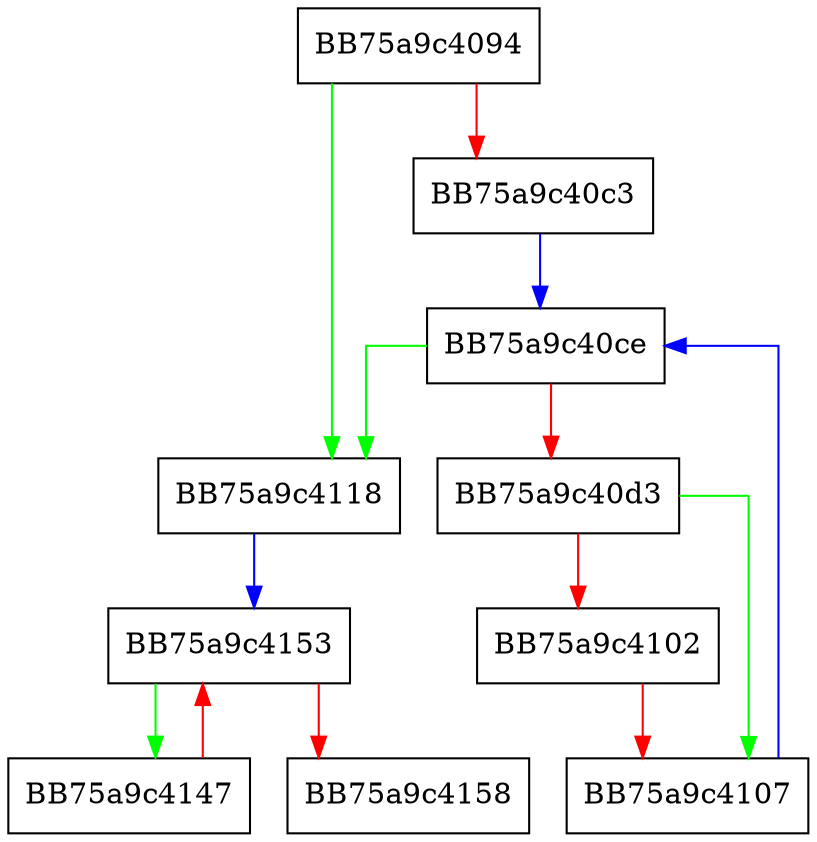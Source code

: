digraph reset {
  node [shape="box"];
  graph [splines=ortho];
  BB75a9c4094 -> BB75a9c4118 [color="green"];
  BB75a9c4094 -> BB75a9c40c3 [color="red"];
  BB75a9c40c3 -> BB75a9c40ce [color="blue"];
  BB75a9c40ce -> BB75a9c4118 [color="green"];
  BB75a9c40ce -> BB75a9c40d3 [color="red"];
  BB75a9c40d3 -> BB75a9c4107 [color="green"];
  BB75a9c40d3 -> BB75a9c4102 [color="red"];
  BB75a9c4102 -> BB75a9c4107 [color="red"];
  BB75a9c4107 -> BB75a9c40ce [color="blue"];
  BB75a9c4118 -> BB75a9c4153 [color="blue"];
  BB75a9c4147 -> BB75a9c4153 [color="red"];
  BB75a9c4153 -> BB75a9c4147 [color="green"];
  BB75a9c4153 -> BB75a9c4158 [color="red"];
}